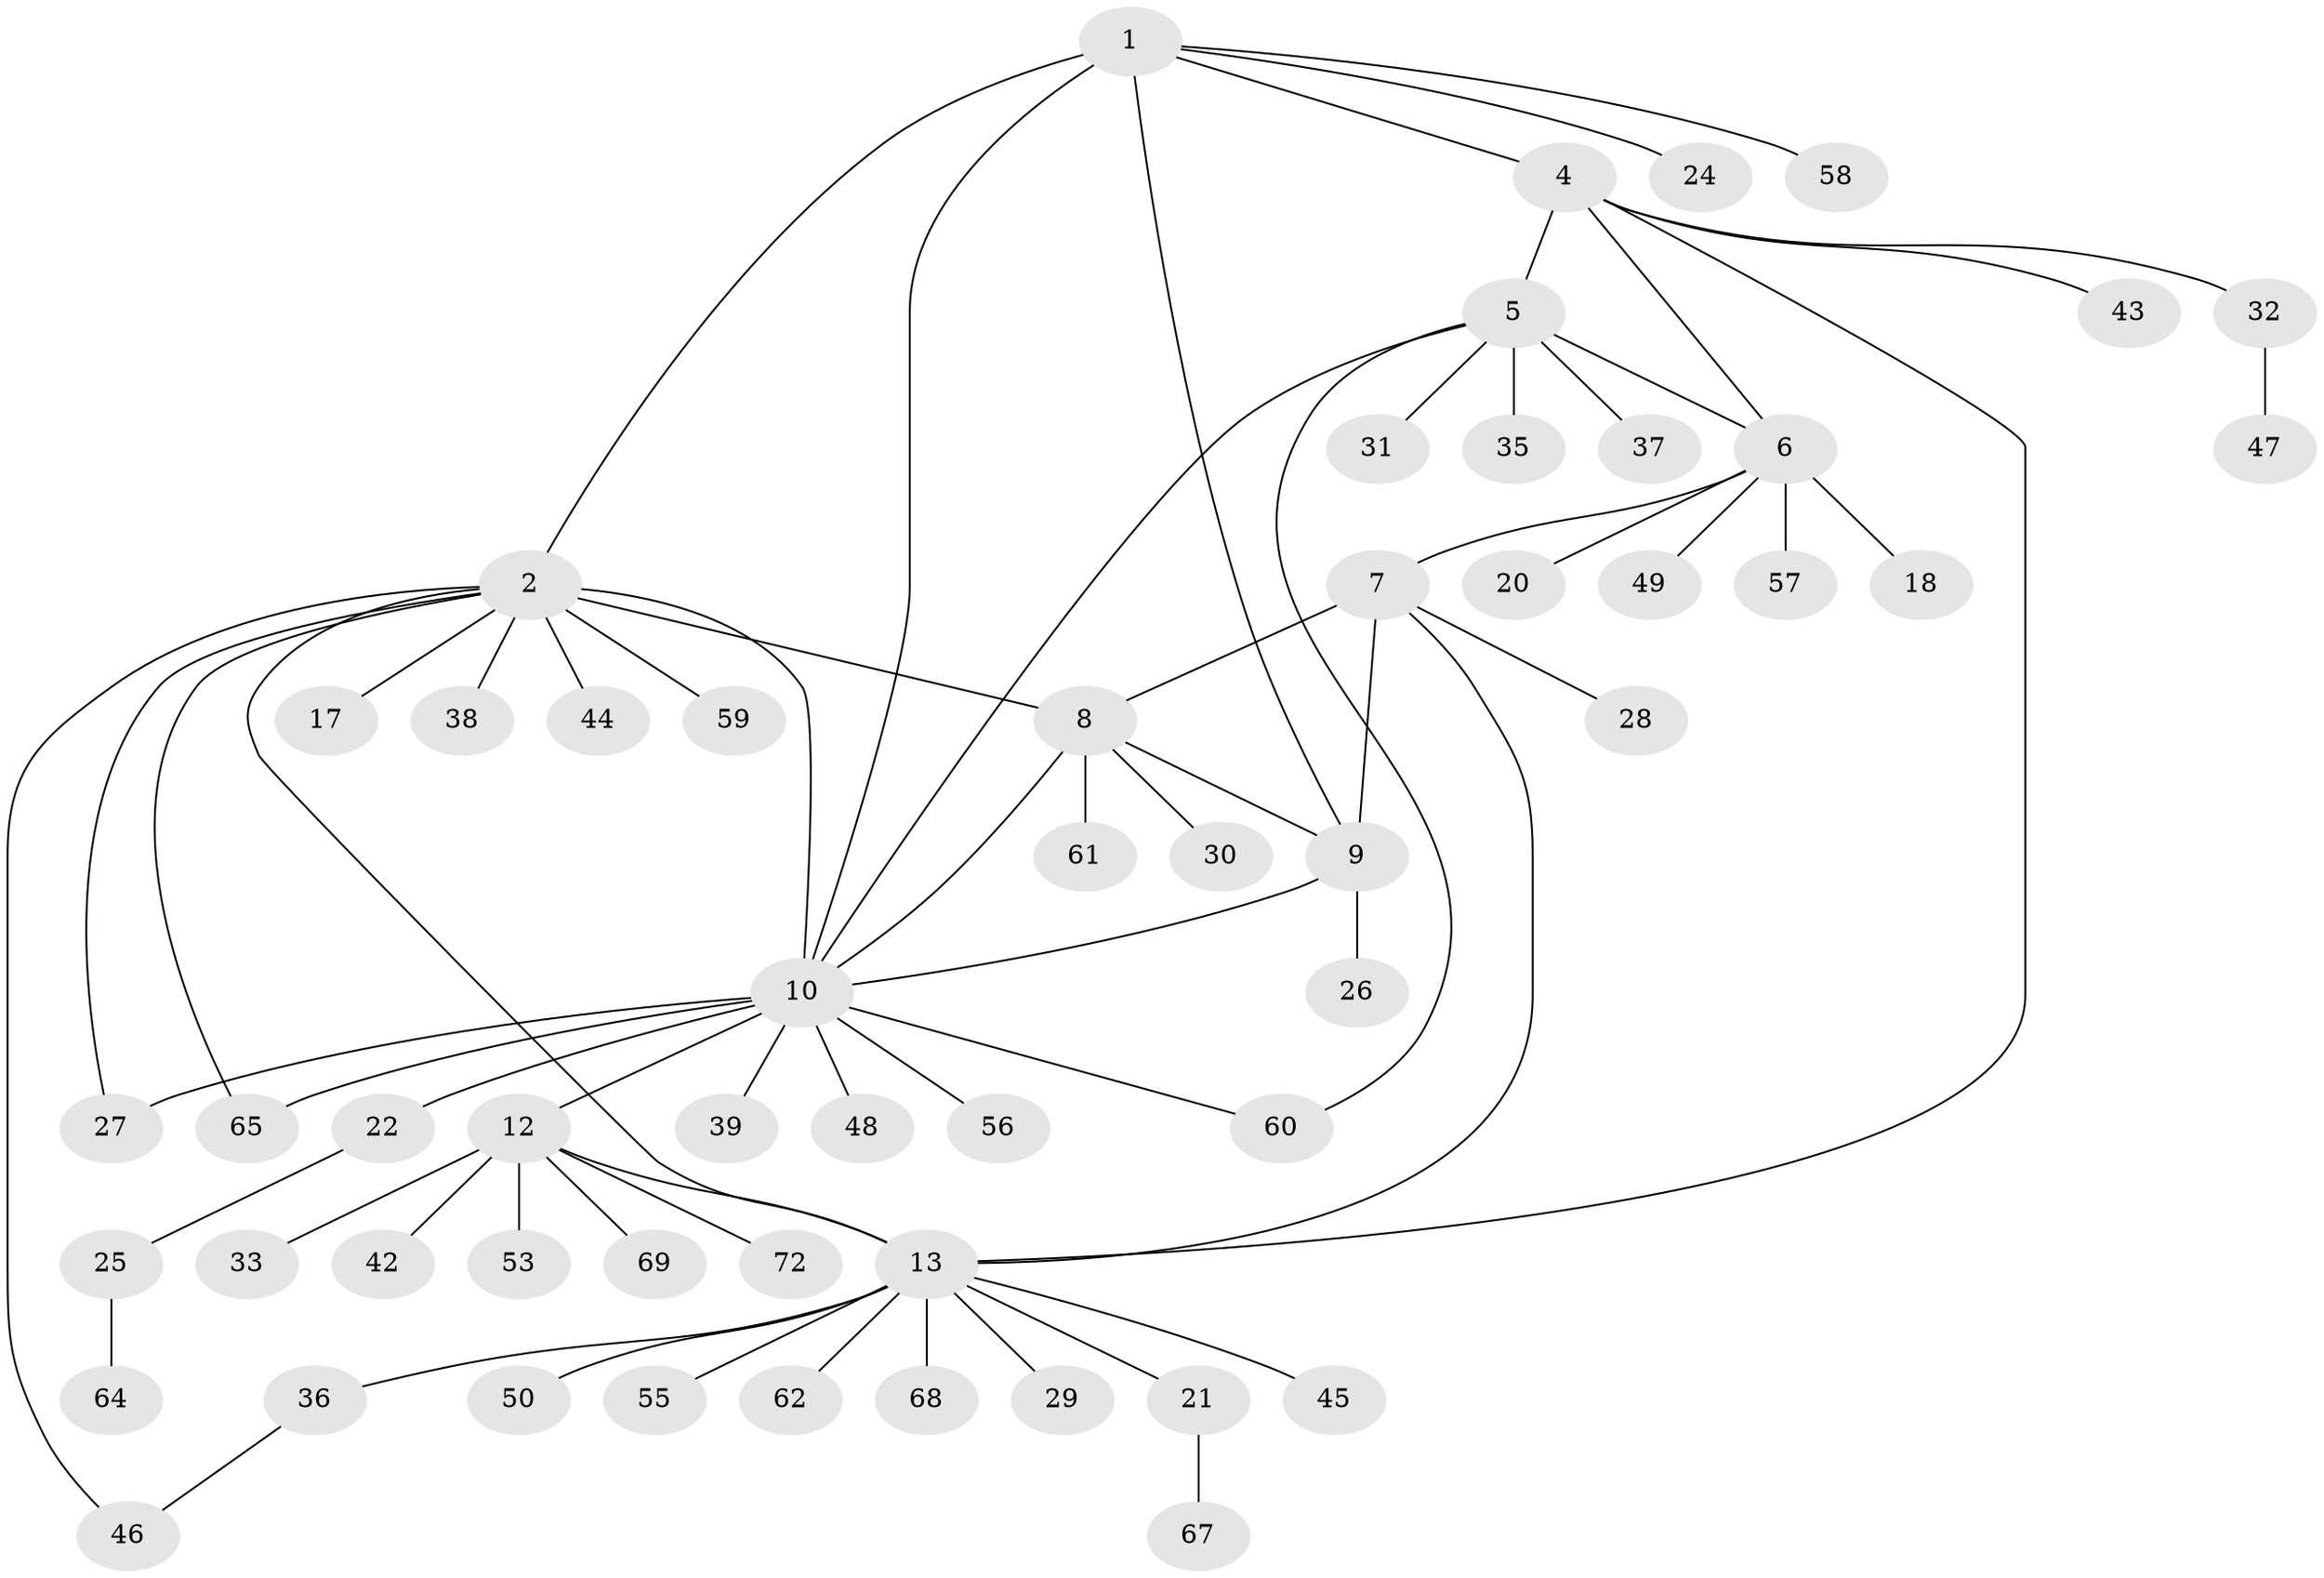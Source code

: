 // Generated by graph-tools (version 1.1) at 2025/24/03/03/25 07:24:16]
// undirected, 55 vertices, 69 edges
graph export_dot {
graph [start="1"]
  node [color=gray90,style=filled];
  1 [super="+3"];
  2 [super="+34"];
  4 [super="+66"];
  5 [super="+23"];
  6 [super="+19"];
  7 [super="+41"];
  8 [super="+51"];
  9 [super="+16"];
  10 [super="+11"];
  12 [super="+15"];
  13 [super="+14"];
  17;
  18;
  20;
  21 [super="+40"];
  22;
  24;
  25 [super="+54"];
  26;
  27;
  28;
  29;
  30;
  31;
  32;
  33 [super="+52"];
  35;
  36 [super="+71"];
  37;
  38;
  39;
  42;
  43;
  44;
  45;
  46 [super="+63"];
  47;
  48;
  49;
  50;
  53;
  55;
  56;
  57;
  58 [super="+70"];
  59;
  60;
  61;
  62;
  64;
  65;
  67;
  68;
  69;
  72;
  1 -- 2 [weight=2];
  1 -- 9;
  1 -- 4;
  1 -- 58;
  1 -- 24;
  1 -- 10;
  2 -- 17;
  2 -- 27;
  2 -- 38;
  2 -- 44;
  2 -- 59;
  2 -- 65;
  2 -- 10;
  2 -- 46;
  2 -- 8;
  2 -- 13;
  4 -- 5;
  4 -- 6;
  4 -- 13;
  4 -- 32;
  4 -- 43;
  5 -- 6;
  5 -- 31;
  5 -- 35;
  5 -- 37;
  5 -- 60;
  5 -- 10;
  6 -- 7 [weight=2];
  6 -- 18;
  6 -- 20;
  6 -- 49;
  6 -- 57;
  7 -- 8;
  7 -- 9;
  7 -- 28;
  7 -- 13;
  8 -- 9;
  8 -- 10;
  8 -- 30;
  8 -- 61;
  9 -- 26;
  9 -- 10;
  10 -- 12 [weight=2];
  10 -- 22;
  10 -- 27;
  10 -- 60;
  10 -- 65;
  10 -- 48;
  10 -- 39;
  10 -- 56;
  12 -- 33;
  12 -- 42;
  12 -- 53;
  12 -- 69;
  12 -- 72;
  12 -- 13 [weight=2];
  13 -- 21;
  13 -- 36;
  13 -- 50;
  13 -- 62;
  13 -- 68;
  13 -- 45;
  13 -- 29;
  13 -- 55;
  21 -- 67;
  22 -- 25;
  25 -- 64;
  32 -- 47;
  36 -- 46;
}
